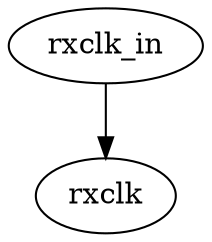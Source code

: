 strict digraph "" {
	rxclk	 [complexity=0,
		importance=0.2222223474,
		rank=0.0];
	rxclk_in	 [complexity=2,
		importance=0.3703704688,
		rank=0.1851852344];
	rxclk_in -> rxclk;
}

